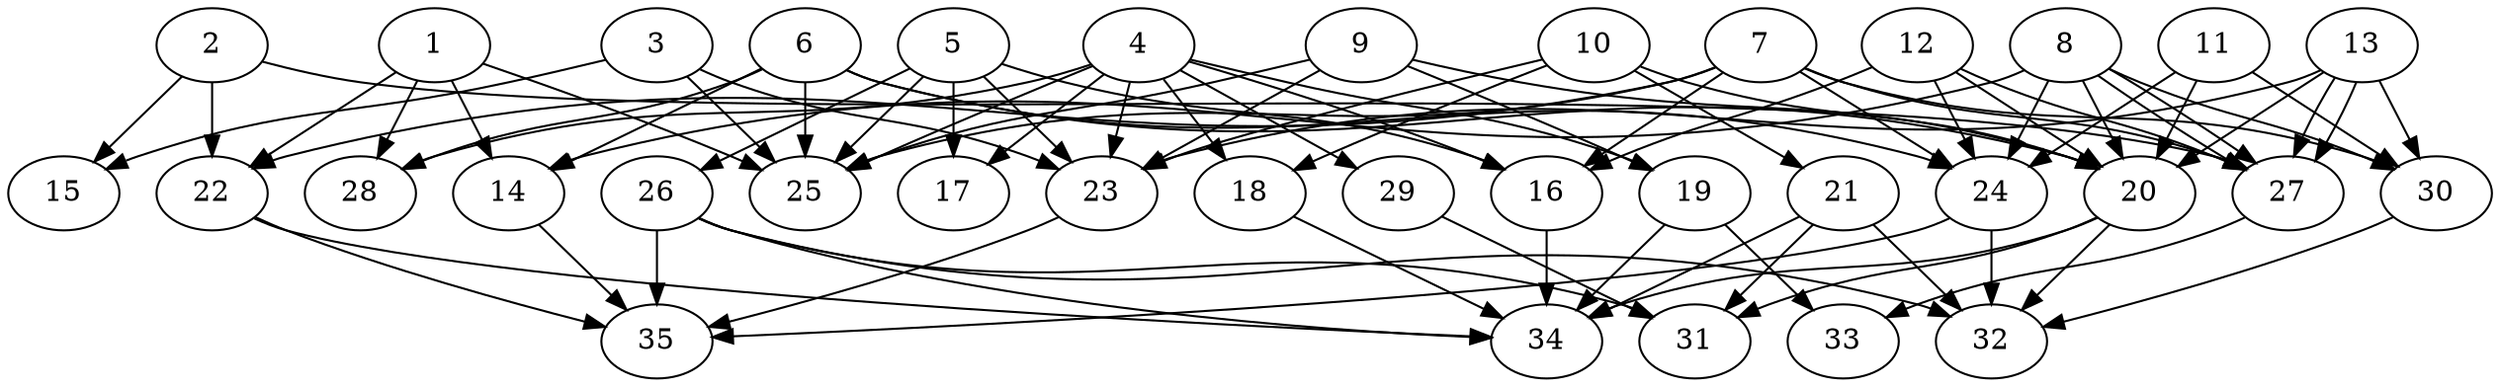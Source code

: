 // DAG automatically generated by daggen at Tue Aug  6 16:28:02 2019
// ./daggen --dot -n 35 --ccr 0.5 --fat 0.8 --regular 0.5 --density 0.5 --mindata 5242880 --maxdata 52428800 
digraph G {
  1 [size="11819008", alpha="0.02", expect_size="5909504"] 
  1 -> 14 [size ="5909504"]
  1 -> 22 [size ="5909504"]
  1 -> 25 [size ="5909504"]
  1 -> 28 [size ="5909504"]
  2 [size="60166144", alpha="0.11", expect_size="30083072"] 
  2 -> 15 [size ="30083072"]
  2 -> 22 [size ="30083072"]
  2 -> 27 [size ="30083072"]
  3 [size="47869952", alpha="0.05", expect_size="23934976"] 
  3 -> 15 [size ="23934976"]
  3 -> 23 [size ="23934976"]
  3 -> 25 [size ="23934976"]
  4 [size="61274112", alpha="0.01", expect_size="30637056"] 
  4 -> 16 [size ="30637056"]
  4 -> 17 [size ="30637056"]
  4 -> 18 [size ="30637056"]
  4 -> 19 [size ="30637056"]
  4 -> 23 [size ="30637056"]
  4 -> 25 [size ="30637056"]
  4 -> 28 [size ="30637056"]
  4 -> 29 [size ="30637056"]
  5 [size="12126208", alpha="0.07", expect_size="6063104"] 
  5 -> 16 [size ="6063104"]
  5 -> 17 [size ="6063104"]
  5 -> 23 [size ="6063104"]
  5 -> 25 [size ="6063104"]
  5 -> 26 [size ="6063104"]
  6 [size="47603712", alpha="0.13", expect_size="23801856"] 
  6 -> 14 [size ="23801856"]
  6 -> 20 [size ="23801856"]
  6 -> 24 [size ="23801856"]
  6 -> 25 [size ="23801856"]
  6 -> 28 [size ="23801856"]
  7 [size="50104320", alpha="0.19", expect_size="25052160"] 
  7 -> 16 [size ="25052160"]
  7 -> 22 [size ="25052160"]
  7 -> 24 [size ="25052160"]
  7 -> 25 [size ="25052160"]
  7 -> 27 [size ="25052160"]
  7 -> 30 [size ="25052160"]
  8 [size="81684480", alpha="0.10", expect_size="40842240"] 
  8 -> 14 [size ="40842240"]
  8 -> 20 [size ="40842240"]
  8 -> 24 [size ="40842240"]
  8 -> 27 [size ="40842240"]
  8 -> 27 [size ="40842240"]
  8 -> 30 [size ="40842240"]
  9 [size="62623744", alpha="0.18", expect_size="31311872"] 
  9 -> 19 [size ="31311872"]
  9 -> 20 [size ="31311872"]
  9 -> 23 [size ="31311872"]
  9 -> 25 [size ="31311872"]
  10 [size="35084288", alpha="0.09", expect_size="17542144"] 
  10 -> 18 [size ="17542144"]
  10 -> 20 [size ="17542144"]
  10 -> 21 [size ="17542144"]
  10 -> 23 [size ="17542144"]
  11 [size="19027968", alpha="0.08", expect_size="9513984"] 
  11 -> 20 [size ="9513984"]
  11 -> 24 [size ="9513984"]
  11 -> 30 [size ="9513984"]
  12 [size="28555264", alpha="0.06", expect_size="14277632"] 
  12 -> 16 [size ="14277632"]
  12 -> 20 [size ="14277632"]
  12 -> 24 [size ="14277632"]
  12 -> 27 [size ="14277632"]
  13 [size="79108096", alpha="0.14", expect_size="39554048"] 
  13 -> 20 [size ="39554048"]
  13 -> 23 [size ="39554048"]
  13 -> 27 [size ="39554048"]
  13 -> 27 [size ="39554048"]
  13 -> 30 [size ="39554048"]
  14 [size="101083136", alpha="0.01", expect_size="50541568"] 
  14 -> 35 [size ="50541568"]
  15 [size="13385728", alpha="0.20", expect_size="6692864"] 
  16 [size="46227456", alpha="0.20", expect_size="23113728"] 
  16 -> 34 [size ="23113728"]
  17 [size="12523520", alpha="0.03", expect_size="6261760"] 
  18 [size="101748736", alpha="0.11", expect_size="50874368"] 
  18 -> 34 [size ="50874368"]
  19 [size="55930880", alpha="0.03", expect_size="27965440"] 
  19 -> 33 [size ="27965440"]
  19 -> 34 [size ="27965440"]
  20 [size="45903872", alpha="0.01", expect_size="22951936"] 
  20 -> 31 [size ="22951936"]
  20 -> 32 [size ="22951936"]
  20 -> 34 [size ="22951936"]
  21 [size="87738368", alpha="0.18", expect_size="43869184"] 
  21 -> 31 [size ="43869184"]
  21 -> 32 [size ="43869184"]
  21 -> 34 [size ="43869184"]
  22 [size="31496192", alpha="0.07", expect_size="15748096"] 
  22 -> 34 [size ="15748096"]
  22 -> 35 [size ="15748096"]
  23 [size="59070464", alpha="0.03", expect_size="29535232"] 
  23 -> 35 [size ="29535232"]
  24 [size="32501760", alpha="0.10", expect_size="16250880"] 
  24 -> 32 [size ="16250880"]
  24 -> 35 [size ="16250880"]
  25 [size="39567360", alpha="0.18", expect_size="19783680"] 
  26 [size="37429248", alpha="0.13", expect_size="18714624"] 
  26 -> 31 [size ="18714624"]
  26 -> 32 [size ="18714624"]
  26 -> 34 [size ="18714624"]
  26 -> 35 [size ="18714624"]
  27 [size="35938304", alpha="0.17", expect_size="17969152"] 
  27 -> 33 [size ="17969152"]
  28 [size="47816704", alpha="0.15", expect_size="23908352"] 
  29 [size="100818944", alpha="0.05", expect_size="50409472"] 
  29 -> 31 [size ="50409472"]
  30 [size="20398080", alpha="0.00", expect_size="10199040"] 
  30 -> 32 [size ="10199040"]
  31 [size="22990848", alpha="0.17", expect_size="11495424"] 
  32 [size="15562752", alpha="0.18", expect_size="7781376"] 
  33 [size="47790080", alpha="0.13", expect_size="23895040"] 
  34 [size="62689280", alpha="0.08", expect_size="31344640"] 
  35 [size="16678912", alpha="0.03", expect_size="8339456"] 
}
